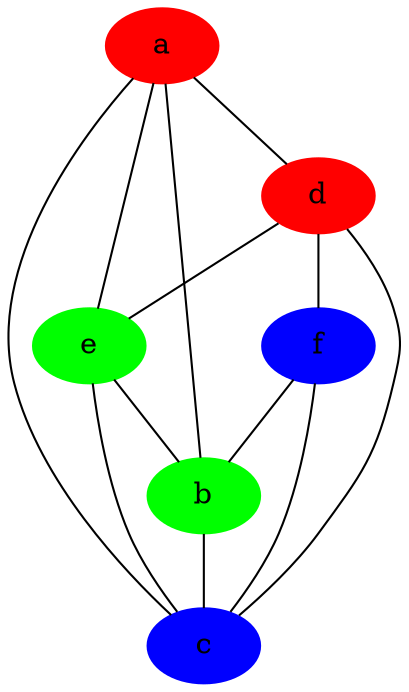 graph {
    a[style = filled; color = red];
    b[style = filled; color = green];
    c[style = filled; color = blue];
    d[style = filled; color = red];
    e[style = filled; color = green];
    f[style = filled; color = blue];
    a -- b;
    f -- c;
    a -- c;
    d -- c;
    e -- c;
    e -- a;
    d -- e;
    f -- b;
    d -- f;
    b -- c;
    a -- d;
    e -- b;
}
